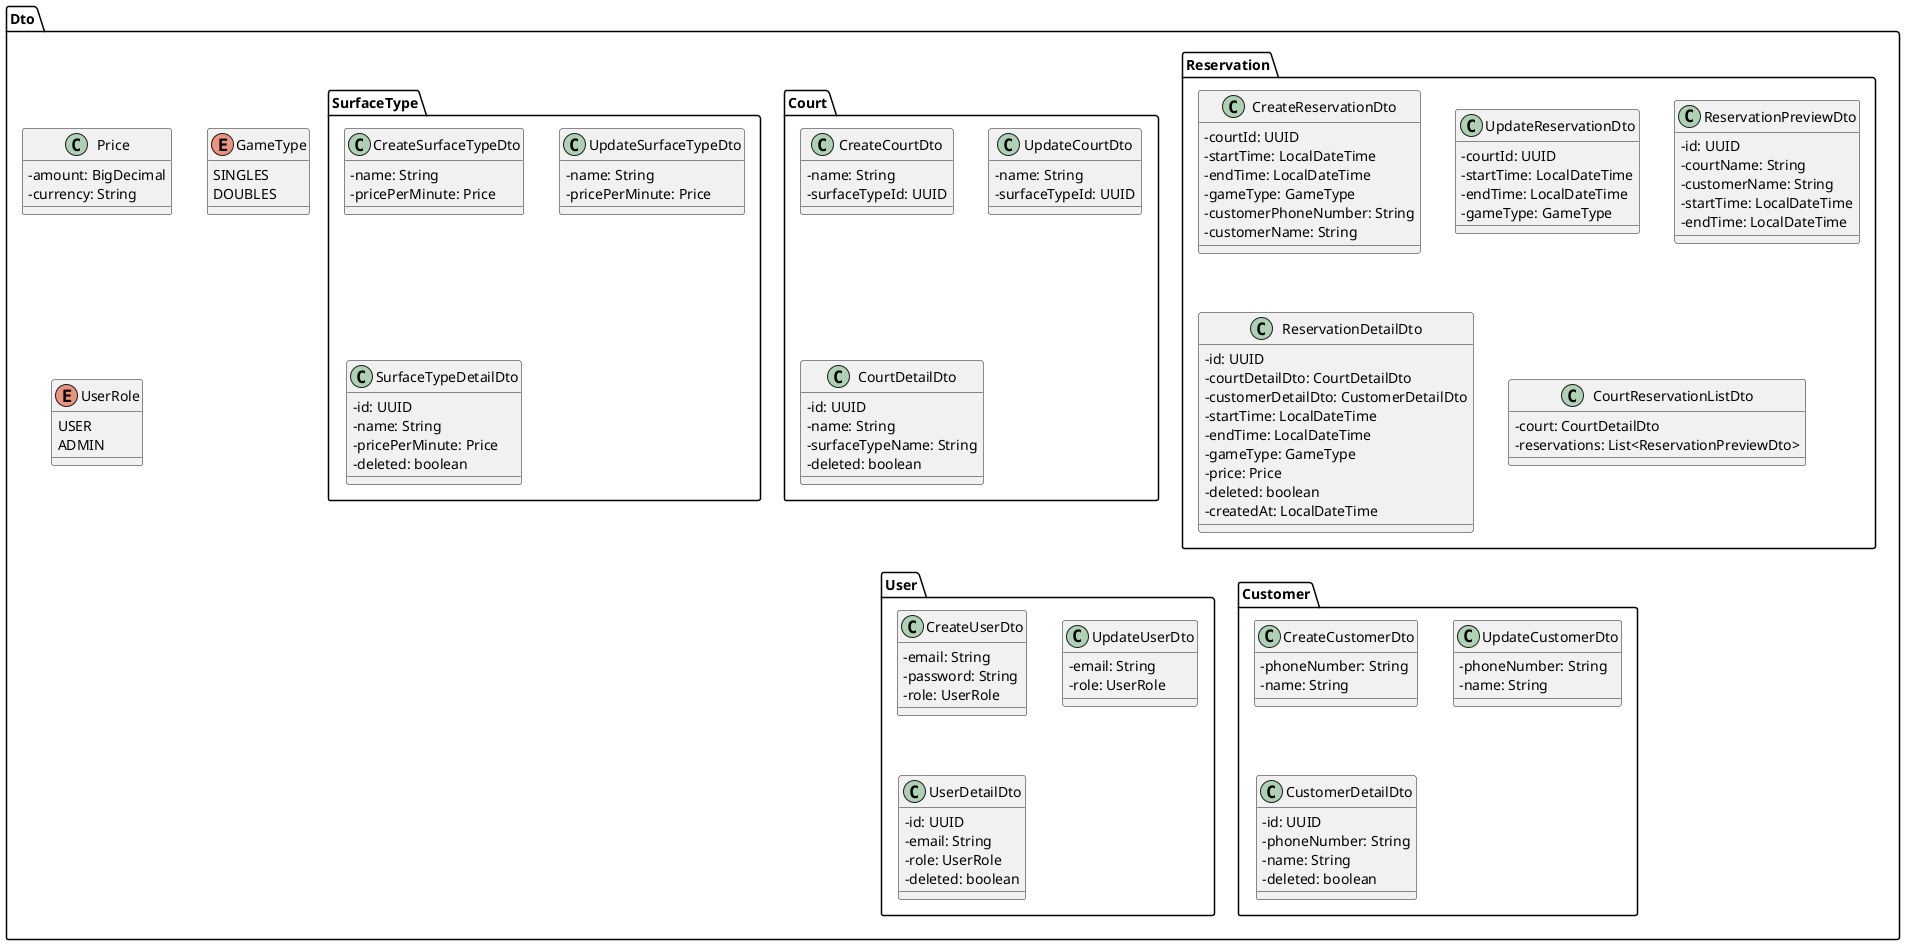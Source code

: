 @startuml

skinparam classAttributeIconSize 0

package "Dto" {
  package "Reservation" {
		class CreateReservationDto {
			- courtId: UUID
			- startTime: LocalDateTime
			- endTime: LocalDateTime
			- gameType: GameType
			- customerPhoneNumber: String
			- customerName: String
		}

		class UpdateReservationDto {
			- courtId: UUID
			- startTime: LocalDateTime
			- endTime: LocalDateTime
			- gameType: GameType
		}

		class ReservationPreviewDto {
			- id: UUID
			- courtName: String
			- customerName: String
			- startTime: LocalDateTime
			- endTime: LocalDateTime
		}

		class ReservationDetailDto {
			- id: UUID
			- courtDetailDto: CourtDetailDto
			- customerDetailDto: CustomerDetailDto
			- startTime: LocalDateTime
			- endTime: LocalDateTime
			- gameType: GameType
			- price: Price
			- deleted: boolean
			- createdAt: LocalDateTime
		}

		class CourtReservationListDto {
			- court: CourtDetailDto
			- reservations: List<ReservationPreviewDto>
		}
	}

	package "Court" {
		class CreateCourtDto {
			- name: String
			- surfaceTypeId: UUID
		}

		class UpdateCourtDto {
			- name: String
			- surfaceTypeId: UUID
		}

		class CourtDetailDto {
			- id: UUID
			- name: String
			- surfaceTypeName: String
			- deleted: boolean
		}
	}

	package "SurfaceType" {
	  class CreateSurfaceTypeDto {
	    - name: String
	    - pricePerMinute: Price
	  }

	  class UpdateSurfaceTypeDto {
	    - name: String
	    - pricePerMinute: Price
	  }

	  class SurfaceTypeDetailDto {
	    - id: UUID
	    - name: String
	    - pricePerMinute: Price
	    - deleted: boolean
	  }
	}

	package "Customer" {
		class CreateCustomerDto {
			- phoneNumber: String
			- name: String
		}

		class UpdateCustomerDto {
			- phoneNumber: String
			- name: String
		}

		class CustomerDetailDto {
			- id: UUID
			- phoneNumber: String
			- name: String
			- deleted: boolean
		}
	}

	package "User" {
	  class CreateUserDto {
	    - email: String
	    - password: String
	    - role: UserRole
	  }

	  class UpdateUserDto {
	    - email: String
	    - role: UserRole
	  }

	  class UserDetailDto {
	    - id: UUID
	    - email: String
	    - role: UserRole
	    - deleted: boolean
	  }
	}

	class Price {
		- amount: BigDecimal
		- currency: String
	}

	enum GameType {
    SINGLES
    DOUBLES
  }

  enum UserRole {
    USER
    ADMIN
  }
}

@enduml